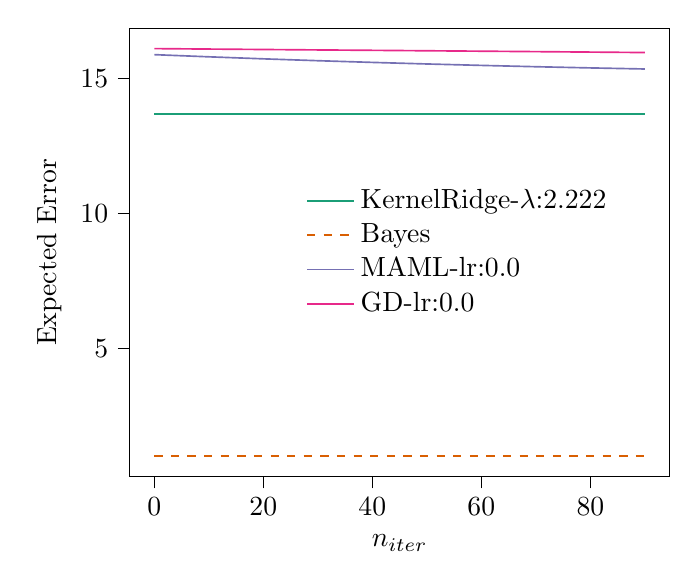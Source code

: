% This file was created with tikzplotlib v0.10.1.
\begin{tikzpicture}

\definecolor{chocolate217952}{RGB}{217,95,2}
\definecolor{darkcyan27158119}{RGB}{27,158,119}
\definecolor{darkgray176}{RGB}{176,176,176}
\definecolor{deeppink23141138}{RGB}{231,41,138}
\definecolor{lightslategray117112179}{RGB}{117,112,179}

\begin{axis}[
legend cell align={left},
legend style={fill opacity=0.8, draw opacity=1, text opacity=1, at={(0.91,0.5)}, anchor=east, draw=none},
tick align=outside,
tick pos=left,
x grid style={darkgray176},
xlabel={\(\displaystyle n_{iter}\)},
xmin=-4.5, xmax=94.5,
xtick style={color=black},
y grid style={darkgray176},
ylabel={Expected Error},
ymin=0.246, ymax=16.853,
ytick style={color=black}
]
\addplot [semithick, darkcyan27158119]
table {%
0 13.679
10 13.679
20 13.679
30 13.679
40 13.679
50 13.679
60 13.679
70 13.679
80 13.679
90 13.679
};
\addlegendentry{KernelRidge-$\lambda$:2.222}
\addplot [semithick, chocolate217952, dashed]
table {%
0 1.001
10 1.001
20 1.001
30 1.001
40 1.001
50 1.001
60 1.001
70 1.001
80 1.001
90 1.001
};
\addlegendentry{Bayes}
\addplot [semithick, lightslategray117112179]
table {%
0 15.874
10 15.794
20 15.719
30 15.65
40 15.587
50 15.529
60 15.476
70 15.427
80 15.383
90 15.343
};
\addlegendentry{MAML-lr:0.0}
\addplot [semithick, deeppink23141138]
table {%
0 16.098
10 16.081
20 16.065
30 16.049
40 16.034
50 16.018
60 16.002
70 15.986
80 15.969
90 15.952
};
\addlegendentry{GD-lr:0.0}
\end{axis}

\end{tikzpicture}
